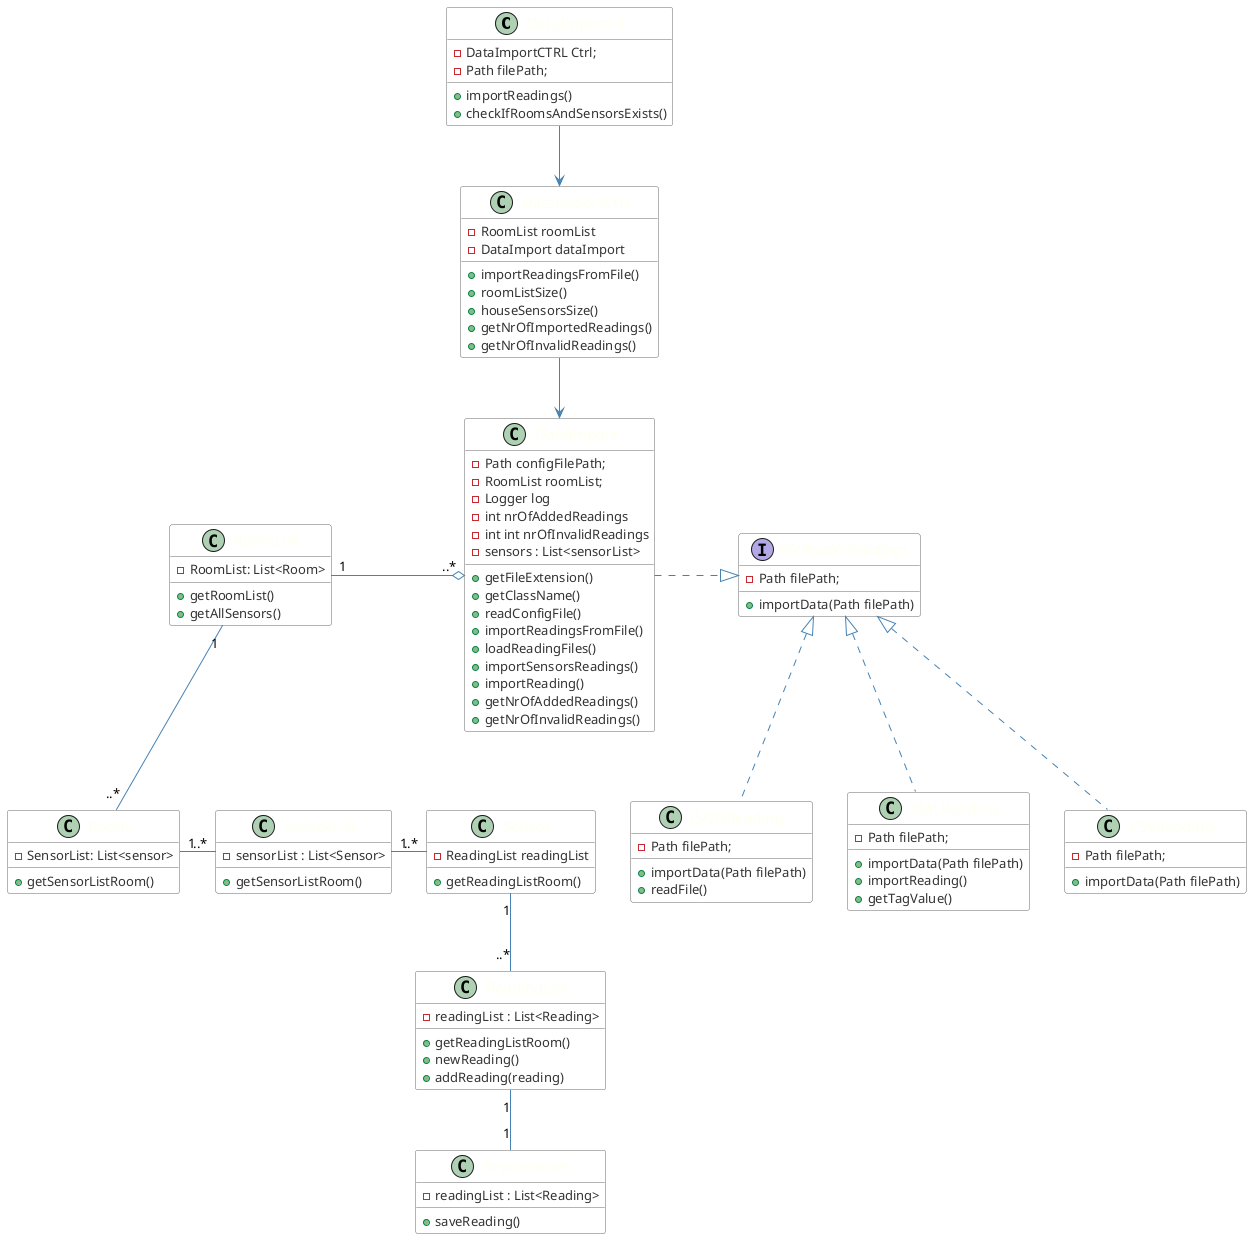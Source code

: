 @startuml

skinparam class {
	ArrowColor SteelBlue
	BorderColor Dimgray
	HeaderBackgroundColor SteelBlue
	BackgroundColor White
	FontName Calibri bold
	AttributeFontColor #333
	AttributeFontName Calibri
	AttributeFontSize 13
	FontColor Ivory
	FontSize 15
}

hide empty members

class DataImportUI{
-DataImportCTRL Ctrl;
-Path filePath;
+importReadings()
+checkIfRoomsAndSensorsExists()

}

class DataImportCtrl{
-RoomList roomList
-DataImport dataImport
+importReadingsFromFile()
+roomListSize()
+houseSensorsSize()
+getNrOfImportedReadings()
+getNrOfInvalidReadings()
}

class DataImport{
-Path configFilePath;
-RoomList roomList;
-Logger log
-int nrOfAddedReadings
-int int nrOfInvalidReadings
-sensors : List<sensorList>

+getFileExtension()
+getClassName()
+readConfigFile()
+importReadingsFromFile()
+loadReadingFiles()
+importSensorsReadings()
+importReading()
+getNrOfAddedReadings()
+getNrOfInvalidReadings()

}

interface FileReaderReadings {
- Path filePath;
+ importData(Path filePath)
}

class JSONReading{
- Path filePath;
+ importData(Path filePath)
+ readFile()
}

class XMLReading{
-Path filePath;
+ importData(Path filePath)
+importReading()
+ getTagValue()
}

class CSVReading{
- Path filePath;
+ importData(Path filePath)
}

class RoomList {
 - RoomList: List<Room>
 + getRoomList()
 +getAllSensors()
  }

class Room {
-SensorList: List<sensor>
+getSensorListRoom()
}


class SensorList {
 - sensorList : List<Sensor>

 + getSensorListRoom()
}

class Sensor {
- ReadingList readingList
+ getReadingListRoom()
}

class ReadingList{
 - readingList : List<Reading>

 + getReadingListRoom()
 + newReading()
 + addReading(reading)

}

class Repositories{
 - readingList : List<Reading>

+ saveReading()

}

ReadingList "1"--"1" Repositories

Sensor "1"--"..*" ReadingList

SensorList "1"-"..*" Sensor

Room "1" - "..*"SensorList

RoomList "1"-- "..*"Room

RoomList  "1"-o "..*" DataImport


DataImportUI --> DataImportCtrl
DataImportCtrl --> DataImport


DataImport .|> FileReaderReadings
FileReaderReadings <|.. CSVReading
FileReaderReadings <|.. JSONReading
FileReaderReadings <|.. XMLReading

@enduml